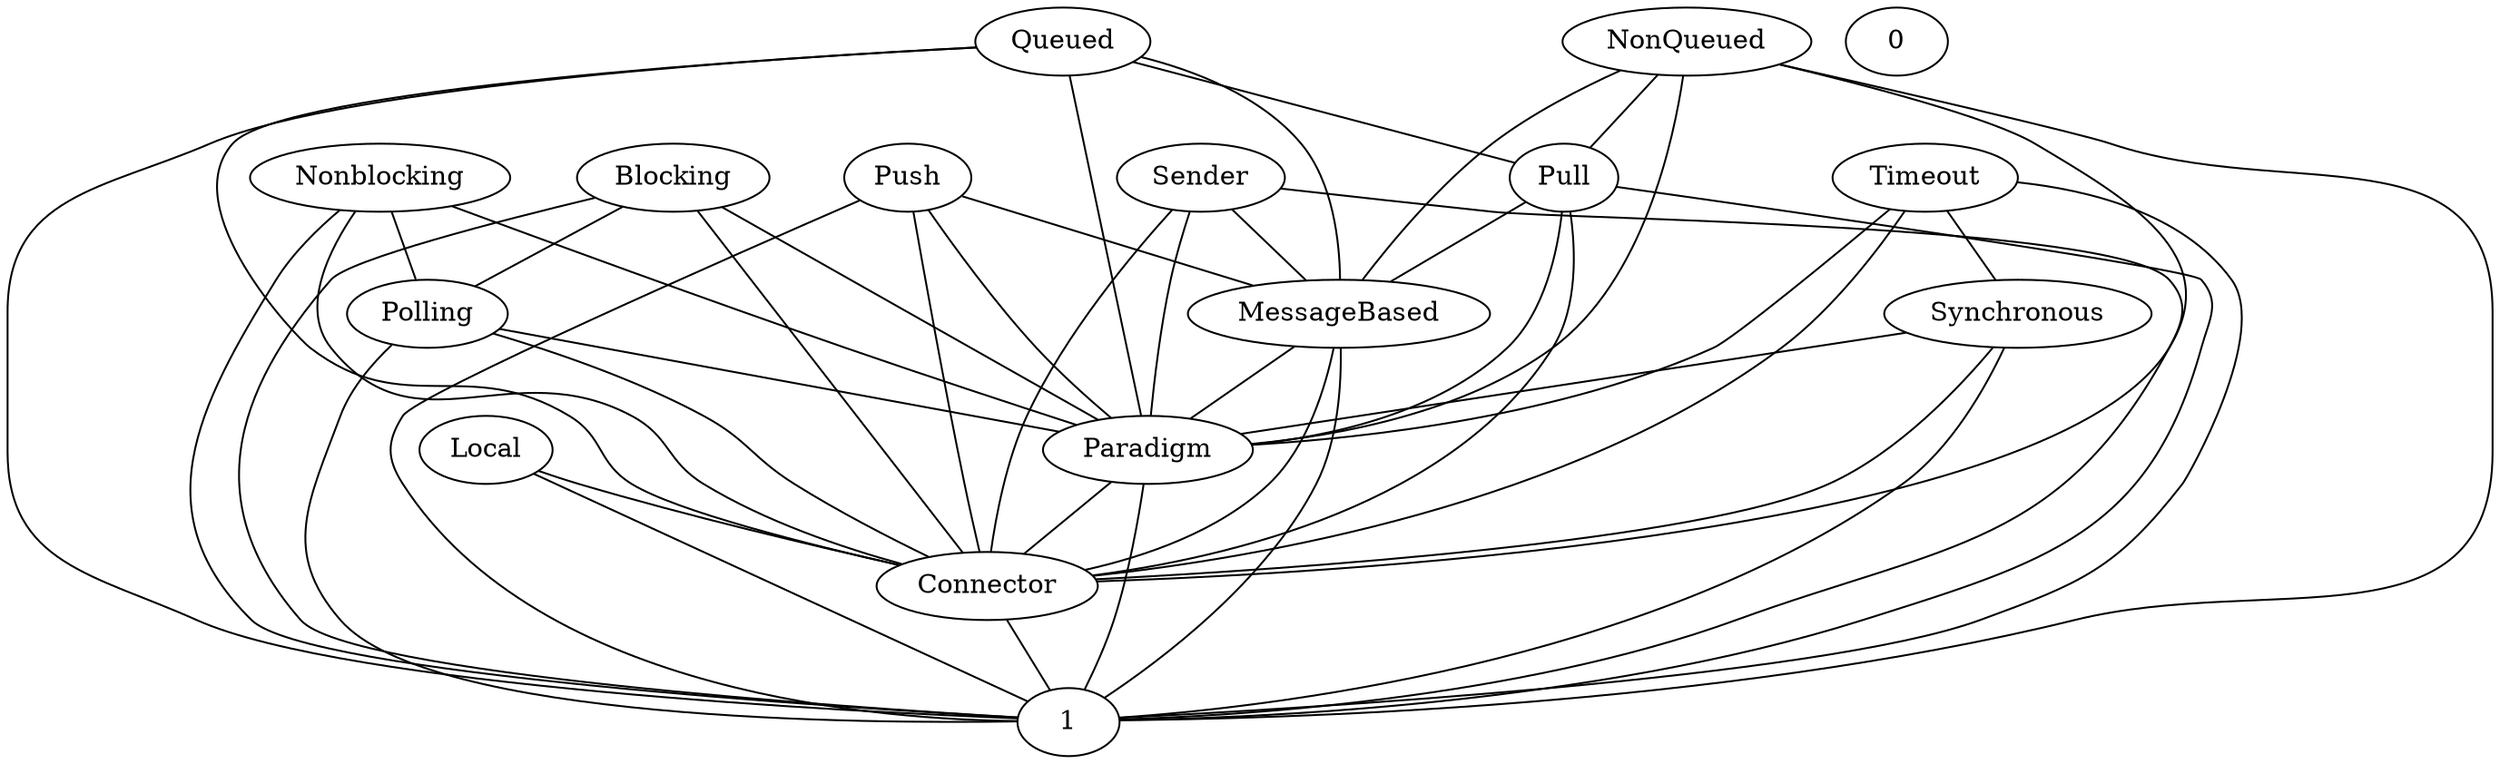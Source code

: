 graph G {
  Polling;
  Push;
  Nonblocking;
  Paradigm;
  MessageBased;
  Pull;
  Sender;
  NonQueued;
  Synchronous;
  Local;
  Connector;
  Blocking;
  Queued;
  0;
  1;
  Timeout;
  Paradigm -- Connector;
  Connector -- 1;
  NonQueued -- Pull;
  MessageBased -- Paradigm;
  Queued -- Pull;
  Sender -- MessageBased;
  Nonblocking -- Polling;
  Blocking -- Polling;
  Timeout -- Synchronous;
  Push -- MessageBased;
  Paradigm -- 1;
  MessageBased -- Connector;
  MessageBased -- 1;
  Pull -- MessageBased;
  Sender -- Connector;
  Sender -- Paradigm;
  Sender -- 1;
  NonQueued -- MessageBased;
  Synchronous -- Connector;
  Synchronous -- Paradigm;
  Synchronous -- 1;
  Local -- Connector;
  Local -- 1;
  Queued -- MessageBased;
  Timeout -- Connector;
  Timeout -- Paradigm;
  Timeout -- 1;
  Polling -- Connector;
  Polling -- Paradigm;
  Polling -- 1;
  Push -- Connector;
  Push -- Paradigm;
  Push -- 1;
  Nonblocking -- Connector;
  Nonblocking -- Paradigm;
  Nonblocking -- 1;
  Pull -- Connector;
  Pull -- Paradigm;
  Pull -- 1;
  NonQueued -- Connector;
  NonQueued -- Paradigm;
  NonQueued -- 1;
  Blocking -- Connector;
  Blocking -- Paradigm;
  Blocking -- 1;
  Queued -- Connector;
  Queued -- Paradigm;
  Queued -- 1;
}
